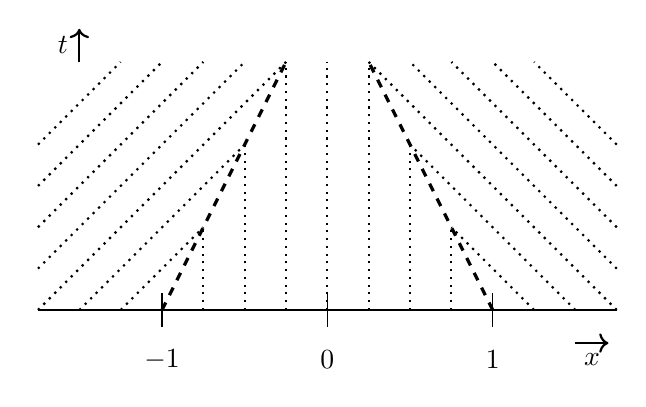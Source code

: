 \usetikzlibrary{arrows}
\begin{tikzpicture}[scale=2.1,pile/.style={thick, ->, >=stealth', shorten <=2pt, shorten >=2pt}]

	% Axes
	\draw [-] (-1.75,0) -- (1.75,0);
	\draw[] plot coordinates{ (-1,0.1) (-1,-0.1) };	
	\draw[] plot coordinates{ (0,0.1) (0,-0.1) };	
	\draw[] plot coordinates{ (1,0.1) (1,-0.1) };	
	\draw (-1,-0.3) node { $-1$ };
	\draw (0,-0.3) node { $0$ };
	\draw (1,-0.3) node { $1$ };
	\draw [->,thick] (1.5,-0.2) -- (1.7,-0.2);	
	\draw [->,thick] (-1.5,1.5) -- (-1.5,1.7);		
	\draw (1.6,-0.3) node { $x$ };
	\draw (-1.6,1.6) node { $t$ };

	% Shocks
	\draw [dashed,very thick] (-1,0) -- (-0.25,1.5);
	\draw [dashed,very thick] (1,0) -- (0.25,1.5);
	
	% Straight
	\draw [dotted,thick] (-0.75,0) -- (-0.75,0.5);
	\draw [dotted,thick] (-0.50,0) -- (-0.50,1);
	\draw [dotted,thick] (-0.25,0) -- (-0.25,1.5);
	\draw [dotted,thick] (0,0) -- (0,1.5);
	\draw [dotted,thick] (0.25,0) -- (0.25,1.5);
	\draw [dotted,thick] (0.50,0) -- (0.50,1);
	\draw [dotted,thick] (0.75,0) -- (0.75,0.5);

	% Slopes left
	\draw [dotted,thick] (-1.25,0) -- (-0.75,0.5);
	\draw [dotted,thick] (-1.50,0) -- (-0.50,1);		
	\draw [dotted,thick] (-1.75,0) -- (-0.25,1.5);	
	\draw [dotted,thick] (-1.75,0.25) -- (-0.5,1.5);		
	\draw [dotted,thick] (-1.75,0.50) -- (-0.75,1.5);	
	\draw [dotted,thick] (-1.75,0.75) -- (-1.00,1.5);	
	\draw [dotted,thick] (-1.75,1.00) -- (-1.25,1.5);	
	
	% Slopes right
	\draw [dotted,thick] (1.25,0) -- (0.75,0.5);
	\draw [dotted,thick] (1.50,0) -- (0.50,1);		
	\draw [dotted,thick] (1.75,0) -- (0.25,1.5);	
	\draw [dotted,thick] (1.75,0.25) -- (0.5,1.5);		
	\draw [dotted,thick] (1.75,0.50) -- (0.75,1.5);	
	\draw [dotted,thick] (1.75,0.75) -- (1.00,1.5);	
	\draw [dotted,thick] (1.75,1.00) -- (1.25,1.5);	
			
													
\end{tikzpicture}